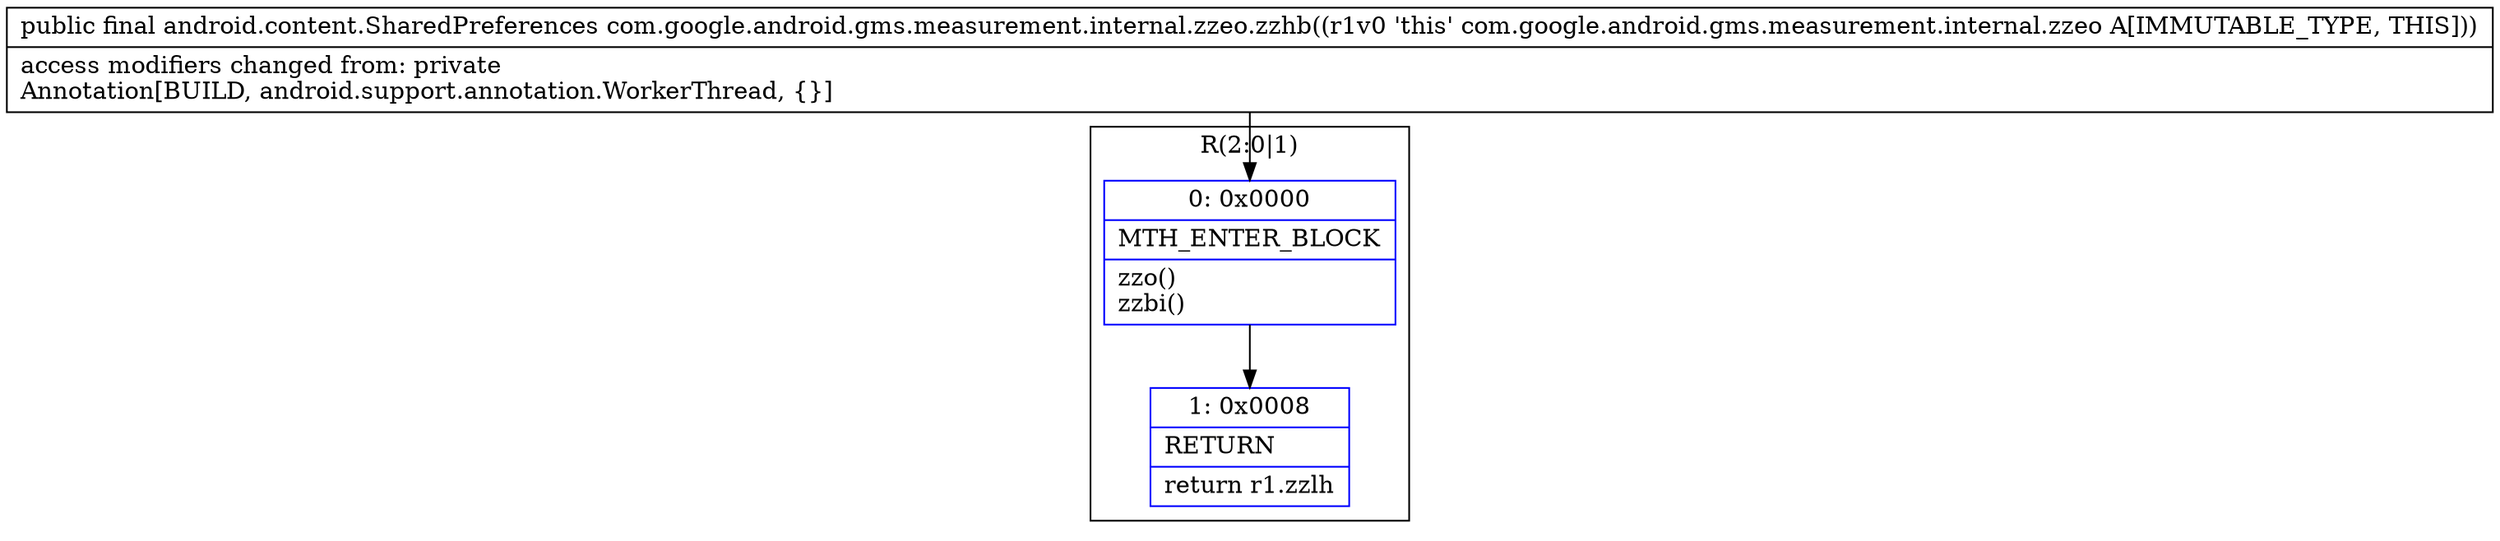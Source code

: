 digraph "CFG forcom.google.android.gms.measurement.internal.zzeo.zzhb()Landroid\/content\/SharedPreferences;" {
subgraph cluster_Region_1697989097 {
label = "R(2:0|1)";
node [shape=record,color=blue];
Node_0 [shape=record,label="{0\:\ 0x0000|MTH_ENTER_BLOCK\l|zzo()\lzzbi()\l}"];
Node_1 [shape=record,label="{1\:\ 0x0008|RETURN\l|return r1.zzlh\l}"];
}
MethodNode[shape=record,label="{public final android.content.SharedPreferences com.google.android.gms.measurement.internal.zzeo.zzhb((r1v0 'this' com.google.android.gms.measurement.internal.zzeo A[IMMUTABLE_TYPE, THIS]))  | access modifiers changed from: private\lAnnotation[BUILD, android.support.annotation.WorkerThread, \{\}]\l}"];
MethodNode -> Node_0;
Node_0 -> Node_1;
}

